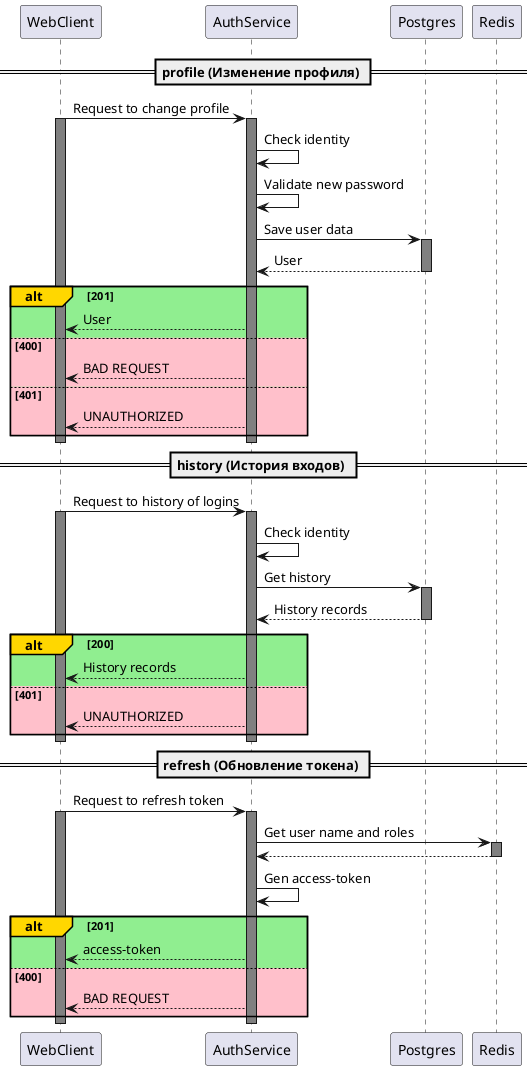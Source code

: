 @startuml
== profile (Изменение профиля) ==
WebClient -> AuthService: Request to change profile
activate WebClient #gray
activate AuthService #gray
AuthService -> AuthService: Check identity
AuthService -> AuthService: Validate new password
AuthService -> Postgres: Save user data
activate Postgres #gray
Postgres --> AuthService: User
deactivate Postgres
alt#gold #lightgreen 201
    AuthService --> WebClient: User
else #pink 400
    AuthService --> WebClient: BAD REQUEST
else #pink 401
    AuthService --> WebClient: UNAUTHORIZED
end
deactivate AuthService
deactivate WebClient

== history (История входов) ==
WebClient -> AuthService: Request to history of logins
activate WebClient #gray
activate AuthService #gray
AuthService -> AuthService: Check identity
AuthService -> Postgres: Get history
activate Postgres #gray
Postgres --> AuthService: History records
deactivate Postgres
alt#gold #lightgreen 200
    AuthService --> WebClient: History records
else #pink 401
    AuthService --> WebClient: UNAUTHORIZED
end
deactivate AuthService
deactivate WebClient

== refresh (Обновление токена) ==
WebClient -> AuthService: Request to refresh token
activate WebClient #gray
activate AuthService #gray
AuthService -> Redis: Get user name and roles
activate Redis #gray
Redis --> AuthService
deactivate Redis
AuthService -> AuthService: Gen access-token
alt#gold #lightgreen 201
    AuthService --> WebClient: access-token
else #pink 400
    AuthService --> WebClient: BAD REQUEST
end
deactivate AuthService
deactivate WebClient

@enduml